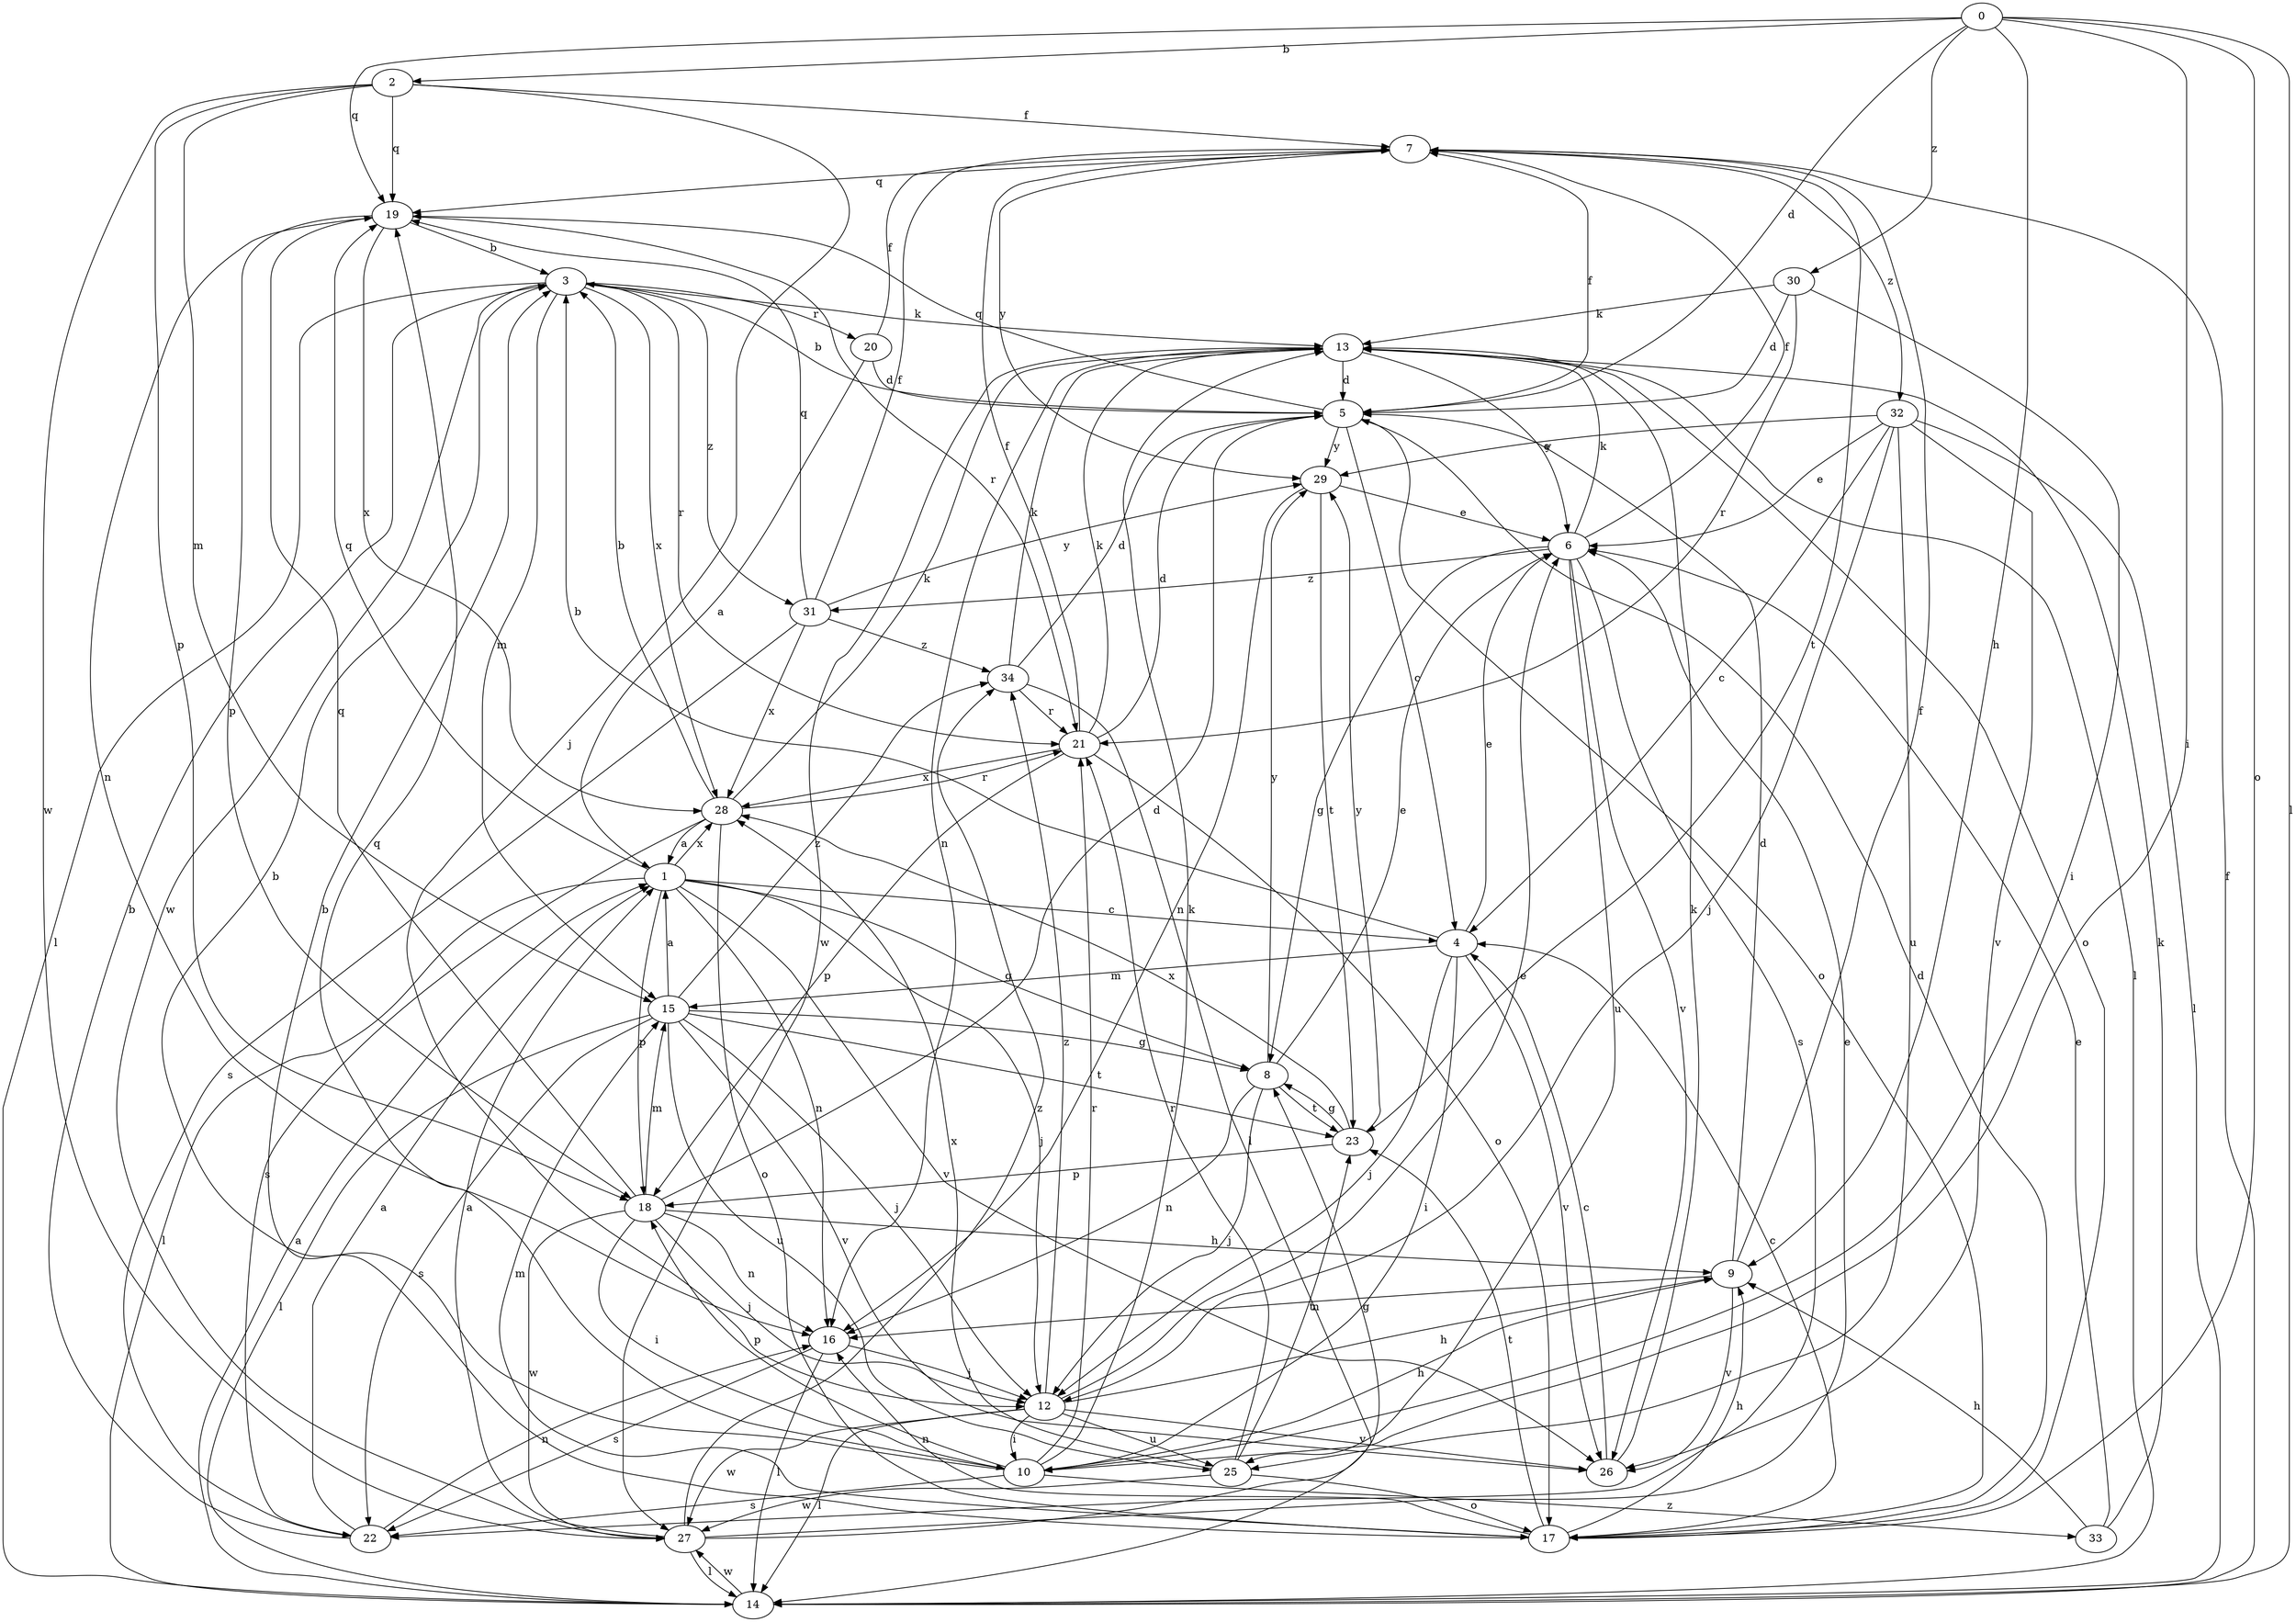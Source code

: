strict digraph  {
0;
1;
2;
3;
4;
5;
6;
7;
8;
9;
10;
12;
13;
14;
15;
16;
17;
18;
19;
20;
21;
22;
23;
25;
26;
27;
28;
29;
30;
31;
32;
33;
34;
0 -> 2  [label=b];
0 -> 5  [label=d];
0 -> 9  [label=h];
0 -> 10  [label=i];
0 -> 14  [label=l];
0 -> 17  [label=o];
0 -> 19  [label=q];
0 -> 30  [label=z];
1 -> 4  [label=c];
1 -> 8  [label=g];
1 -> 12  [label=j];
1 -> 14  [label=l];
1 -> 16  [label=n];
1 -> 18  [label=p];
1 -> 19  [label=q];
1 -> 26  [label=v];
1 -> 28  [label=x];
2 -> 7  [label=f];
2 -> 12  [label=j];
2 -> 15  [label=m];
2 -> 18  [label=p];
2 -> 19  [label=q];
2 -> 27  [label=w];
3 -> 13  [label=k];
3 -> 14  [label=l];
3 -> 15  [label=m];
3 -> 20  [label=r];
3 -> 21  [label=r];
3 -> 27  [label=w];
3 -> 28  [label=x];
3 -> 31  [label=z];
4 -> 3  [label=b];
4 -> 6  [label=e];
4 -> 10  [label=i];
4 -> 12  [label=j];
4 -> 15  [label=m];
4 -> 26  [label=v];
5 -> 3  [label=b];
5 -> 4  [label=c];
5 -> 7  [label=f];
5 -> 17  [label=o];
5 -> 19  [label=q];
5 -> 29  [label=y];
6 -> 7  [label=f];
6 -> 8  [label=g];
6 -> 13  [label=k];
6 -> 22  [label=s];
6 -> 25  [label=u];
6 -> 26  [label=v];
6 -> 31  [label=z];
7 -> 19  [label=q];
7 -> 23  [label=t];
7 -> 29  [label=y];
7 -> 32  [label=z];
8 -> 6  [label=e];
8 -> 12  [label=j];
8 -> 16  [label=n];
8 -> 23  [label=t];
8 -> 29  [label=y];
9 -> 5  [label=d];
9 -> 7  [label=f];
9 -> 16  [label=n];
9 -> 26  [label=v];
10 -> 3  [label=b];
10 -> 9  [label=h];
10 -> 13  [label=k];
10 -> 18  [label=p];
10 -> 19  [label=q];
10 -> 21  [label=r];
10 -> 22  [label=s];
10 -> 33  [label=z];
12 -> 6  [label=e];
12 -> 9  [label=h];
12 -> 10  [label=i];
12 -> 14  [label=l];
12 -> 25  [label=u];
12 -> 26  [label=v];
12 -> 27  [label=w];
12 -> 34  [label=z];
13 -> 5  [label=d];
13 -> 6  [label=e];
13 -> 14  [label=l];
13 -> 16  [label=n];
13 -> 17  [label=o];
13 -> 27  [label=w];
14 -> 1  [label=a];
14 -> 7  [label=f];
14 -> 27  [label=w];
15 -> 1  [label=a];
15 -> 8  [label=g];
15 -> 12  [label=j];
15 -> 14  [label=l];
15 -> 22  [label=s];
15 -> 23  [label=t];
15 -> 25  [label=u];
15 -> 26  [label=v];
15 -> 34  [label=z];
16 -> 12  [label=j];
16 -> 14  [label=l];
16 -> 22  [label=s];
17 -> 3  [label=b];
17 -> 4  [label=c];
17 -> 5  [label=d];
17 -> 9  [label=h];
17 -> 15  [label=m];
17 -> 16  [label=n];
17 -> 23  [label=t];
18 -> 5  [label=d];
18 -> 9  [label=h];
18 -> 10  [label=i];
18 -> 12  [label=j];
18 -> 15  [label=m];
18 -> 16  [label=n];
18 -> 19  [label=q];
18 -> 27  [label=w];
19 -> 3  [label=b];
19 -> 16  [label=n];
19 -> 18  [label=p];
19 -> 21  [label=r];
19 -> 28  [label=x];
20 -> 1  [label=a];
20 -> 5  [label=d];
20 -> 7  [label=f];
21 -> 5  [label=d];
21 -> 7  [label=f];
21 -> 13  [label=k];
21 -> 17  [label=o];
21 -> 18  [label=p];
21 -> 28  [label=x];
22 -> 1  [label=a];
22 -> 3  [label=b];
22 -> 16  [label=n];
23 -> 8  [label=g];
23 -> 18  [label=p];
23 -> 28  [label=x];
23 -> 29  [label=y];
25 -> 17  [label=o];
25 -> 21  [label=r];
25 -> 23  [label=t];
25 -> 27  [label=w];
25 -> 28  [label=x];
26 -> 4  [label=c];
26 -> 13  [label=k];
27 -> 1  [label=a];
27 -> 6  [label=e];
27 -> 8  [label=g];
27 -> 14  [label=l];
27 -> 34  [label=z];
28 -> 1  [label=a];
28 -> 3  [label=b];
28 -> 13  [label=k];
28 -> 17  [label=o];
28 -> 21  [label=r];
28 -> 22  [label=s];
29 -> 6  [label=e];
29 -> 16  [label=n];
29 -> 23  [label=t];
30 -> 5  [label=d];
30 -> 10  [label=i];
30 -> 13  [label=k];
30 -> 21  [label=r];
31 -> 7  [label=f];
31 -> 19  [label=q];
31 -> 22  [label=s];
31 -> 28  [label=x];
31 -> 29  [label=y];
31 -> 34  [label=z];
32 -> 4  [label=c];
32 -> 6  [label=e];
32 -> 12  [label=j];
32 -> 14  [label=l];
32 -> 25  [label=u];
32 -> 26  [label=v];
32 -> 29  [label=y];
33 -> 6  [label=e];
33 -> 9  [label=h];
33 -> 13  [label=k];
34 -> 5  [label=d];
34 -> 13  [label=k];
34 -> 14  [label=l];
34 -> 21  [label=r];
}
